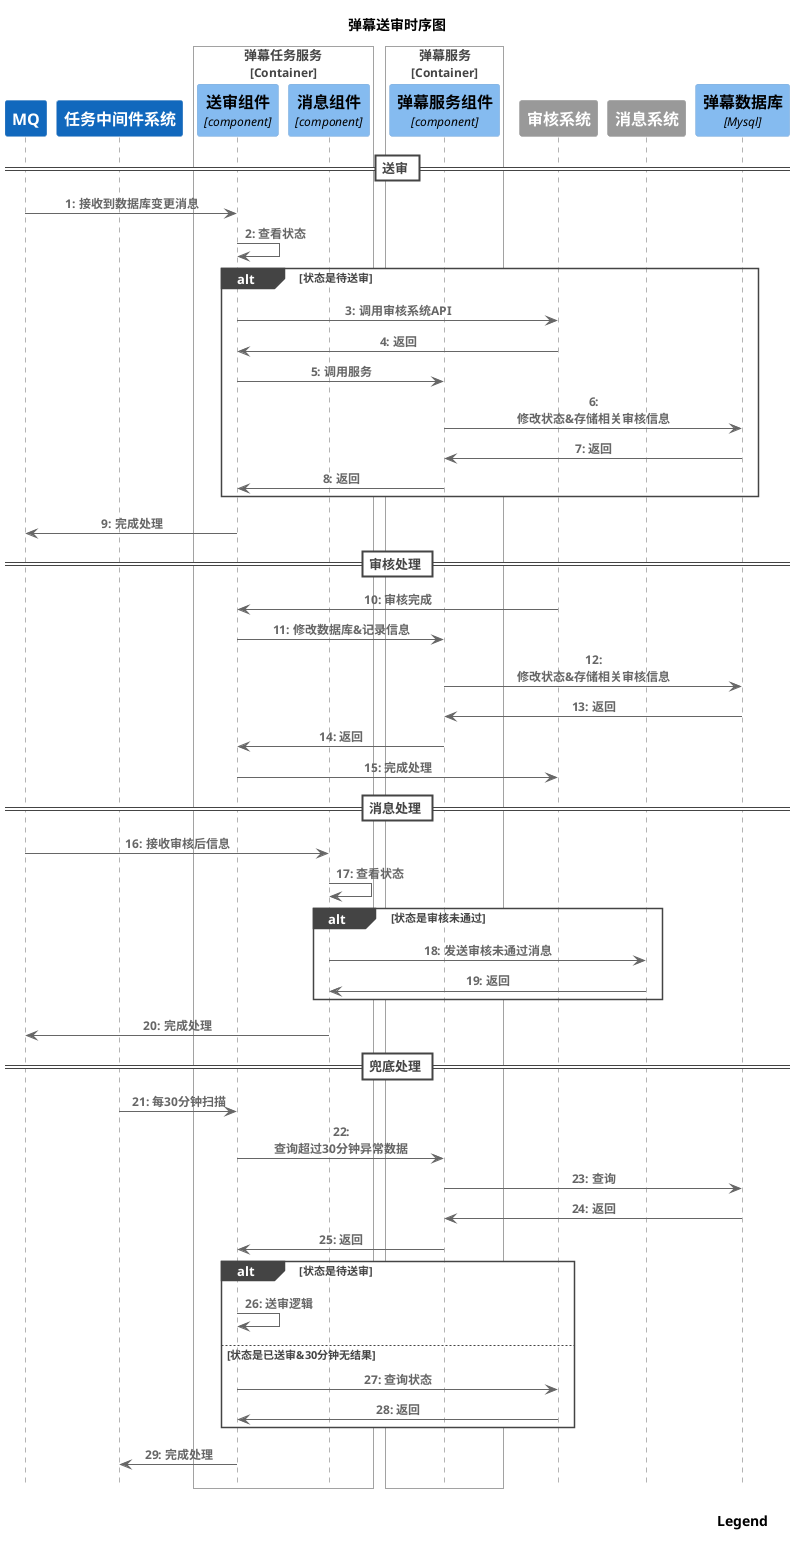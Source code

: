 @startuml
!include <C4/C4_Sequence>
SHOW_INDEX()
SHOW_LEGEND()

title 弹幕送审时序图
System(rocketmq,"MQ")
System(job,"任务中间件系统")
Container_Boundary(barrageJobService, "弹幕任务服务")
    Component(auditComponent, "送审组件", "component", "弹幕送审")
    Component(messageComponent, "消息组件", "component", "消息组件")
Boundary_End()

Container_Boundary(barrageService, "弹幕服务")
    Component(barrageComponent, "弹幕服务组件", "component", "弹幕服务组件")
Boundary_End()

System_Ext(auditSystem,"审核系统")
System_Ext(messageSystem,"消息系统")
ComponentDb(db, "弹幕数据库", "Mysql")

== 送审 ==
Rel(rocketmq, auditComponent, "接收到数据库变更消息")
Rel(auditComponent, auditComponent, "查看状态")
alt 状态是待送审
 Rel(auditComponent, auditSystem, "调用审核系统API")
 Rel(auditSystem, auditComponent, "返回")
 Rel(auditComponent,barrageComponent , "调用服务")
 Rel(barrageComponent,db , "修改状态&存储相关审核信息")
 Rel(db,barrageComponent , "返回")
 Rel(barrageComponent,auditComponent , "返回")
end
Rel(auditComponent,rocketmq , "完成处理")

== 审核处理 ==
Rel(auditSystem, auditComponent, "审核完成")
Rel(auditComponent, barrageComponent, "修改数据库&记录信息")
Rel(barrageComponent,db , "修改状态&存储相关审核信息")
Rel(db,barrageComponent , "返回")
Rel(barrageComponent,auditComponent , "返回")
Rel(auditComponent,auditSystem , "完成处理")


== 消息处理 ==
Rel(rocketmq, messageComponent, "接收审核后信息")
Rel(messageComponent, messageComponent, "查看状态")
alt 状态是审核未通过
 Rel(messageComponent, messageSystem, "发送审核未通过消息")
 Rel(messageSystem, messageComponent, "返回")
end
Rel(messageComponent,rocketmq , "完成处理")


== 兜底处理 ==
Rel(job, auditComponent, "每30分钟扫描")
Rel(auditComponent, barrageComponent, "查询超过30分钟异常数据")
Rel(barrageComponent, db, "查询")
Rel(db, barrageComponent, "返回")
Rel(barrageComponent, auditComponent, "返回")
alt 状态是待送审
 Rel(auditComponent, auditComponent, "送审逻辑")
else 状态是已送审&30分钟无结果
 Rel(auditComponent, auditSystem, "查询状态")
 Rel(auditSystem, auditComponent, "返回")
end
Rel(auditComponent,job , "完成处理")


@enduml